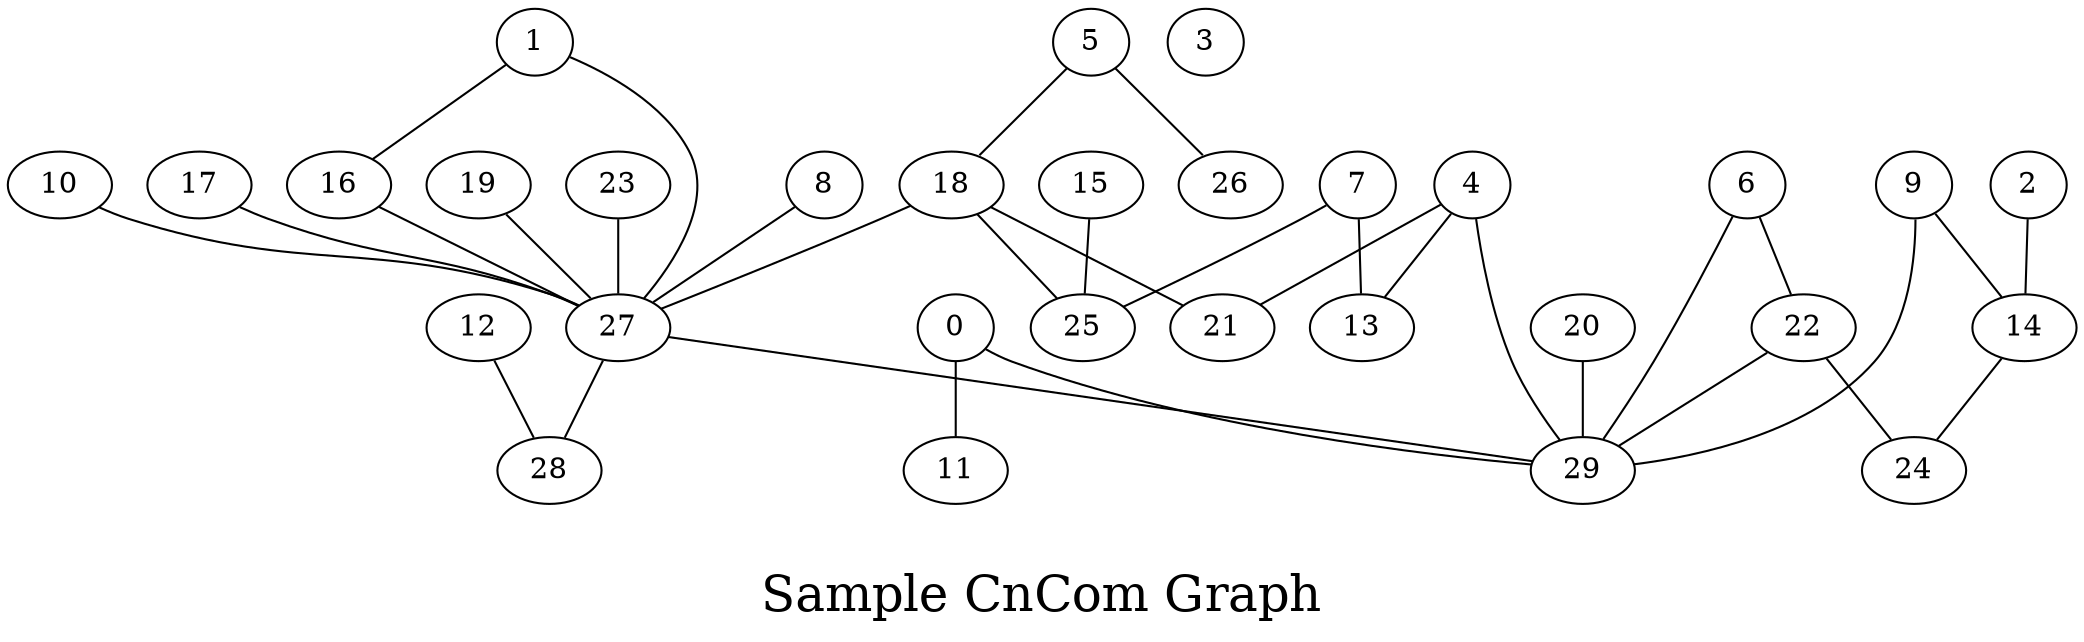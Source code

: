 /*****
Sample CnCom Graph
*****/

graph G {
  graph [splines=true overlap=false]
  node  [shape=ellipse, width=0.3, height=0.3]
  0 [label="0"];
  1 [label="1"];
  2 [label="2"];
  3 [label="3"];
  4 [label="4"];
  5 [label="5"];
  6 [label="6"];
  7 [label="7"];
  8 [label="8"];
  9 [label="9"];
  10 [label="10"];
  11 [label="11"];
  12 [label="12"];
  13 [label="13"];
  14 [label="14"];
  15 [label="15"];
  16 [label="16"];
  17 [label="17"];
  18 [label="18"];
  19 [label="19"];
  20 [label="20"];
  21 [label="21"];
  22 [label="22"];
  23 [label="23"];
  24 [label="24"];
  25 [label="25"];
  26 [label="26"];
  27 [label="27"];
  28 [label="28"];
  29 [label="29"];
  0 -- 11;
  0 -- 29;
  1 -- 16;
  1 -- 27;
  2 -- 14;
  4 -- 13;
  4 -- 21;
  4 -- 29;
  5 -- 18;
  5 -- 26;
  6 -- 22;
  6 -- 29;
  7 -- 13;
  7 -- 25;
  8 -- 27;
  9 -- 14;
  9 -- 29;
  10 -- 27;
  12 -- 28;
  14 -- 24;
  15 -- 25;
  16 -- 27;
  17 -- 27;
  18 -- 21;
  18 -- 25;
  18 -- 27;
  19 -- 27;
  20 -- 29;
  22 -- 24;
  22 -- 29;
  23 -- 27;
  27 -- 28;
  27 -- 29;
  label = "\nSample CnCom Graph\n";  fontsize=24;
}
